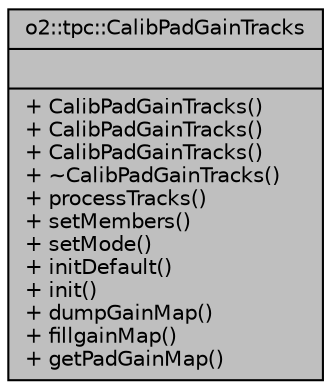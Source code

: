 digraph "o2::tpc::CalibPadGainTracks"
{
 // INTERACTIVE_SVG=YES
  bgcolor="transparent";
  edge [fontname="Helvetica",fontsize="10",labelfontname="Helvetica",labelfontsize="10"];
  node [fontname="Helvetica",fontsize="10",shape=record];
  Node1 [label="{o2::tpc::CalibPadGainTracks\n||+ CalibPadGainTracks()\l+ CalibPadGainTracks()\l+ CalibPadGainTracks()\l+ ~CalibPadGainTracks()\l+ processTracks()\l+ setMembers()\l+ setMode()\l+ initDefault()\l+ init()\l+ dumpGainMap()\l+ fillgainMap()\l+ getPadGainMap()\l}",height=0.2,width=0.4,color="black", fillcolor="grey75", style="filled", fontcolor="black"];
}
